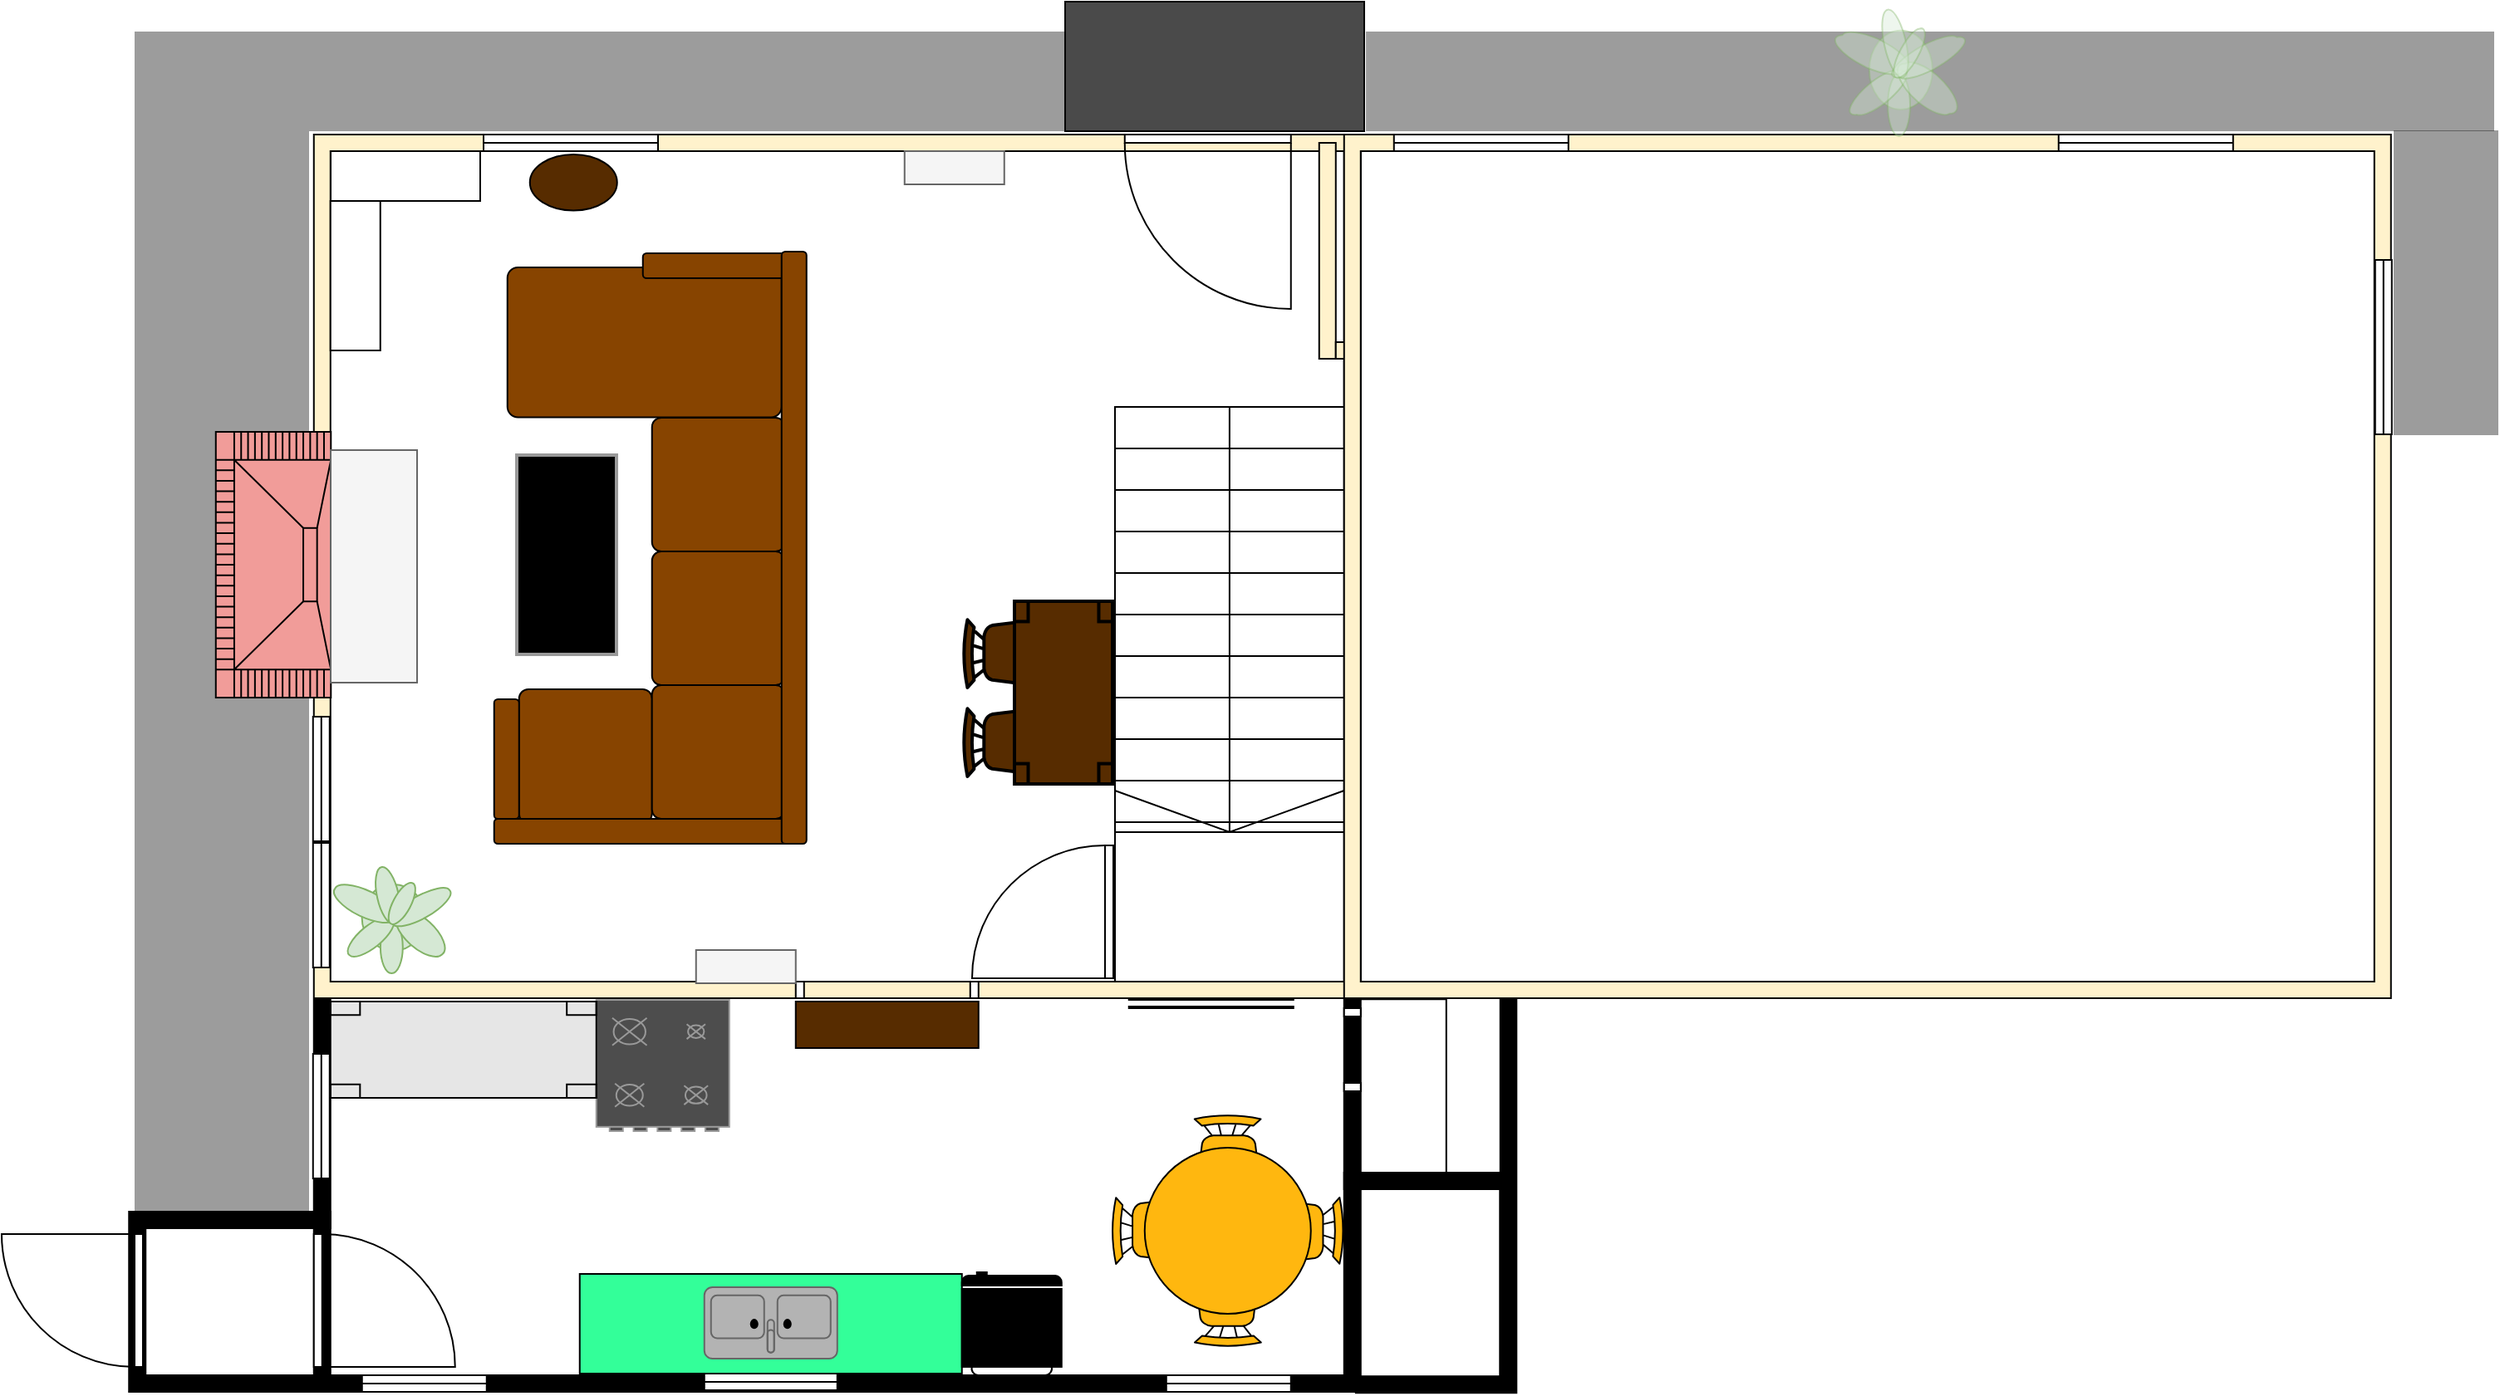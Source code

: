 <mxfile version="13.7.9" type="github">
  <diagram name="Page-1" id="38b20595-45e3-9b7f-d5ca-b57f44c5b66d">
    <mxGraphModel dx="3587" dy="2120" grid="1" gridSize="10" guides="0" tooltips="1" connect="1" arrows="1" fold="1" page="1" pageScale="1" pageWidth="1100" pageHeight="850" background="#ffffff" math="0" shadow="0">
      <root>
        <mxCell id="0" />
        <mxCell id="1" parent="0" />
        <mxCell id="FIgywxml-i0kktG_qFRa-83" value="" style="rounded=0;whiteSpace=wrap;html=1;shadow=0;glass=0;sketch=0;strokeWidth=1;rotation=90;fillColor=#080808;opacity=40;strokeColor=none;" vertex="1" parent="1">
          <mxGeometry x="-182.5" y="350.5" width="650" height="105" as="geometry" />
        </mxCell>
        <mxCell id="FIgywxml-i0kktG_qFRa-50" value="" style="rounded=0;whiteSpace=wrap;html=1;fillColor=#33FF99;" vertex="1" parent="1">
          <mxGeometry x="357.88" y="766" width="230" height="60" as="geometry" />
        </mxCell>
        <mxCell id="FIgywxml-i0kktG_qFRa-7" value="" style="verticalLabelPosition=bottom;html=1;verticalAlign=top;align=center;shape=mxgraph.floorplan.room;fillColor=#FFF2CC;" vertex="1" parent="1">
          <mxGeometry x="197.88" y="80" width="630" height="520" as="geometry" />
        </mxCell>
        <mxCell id="FIgywxml-i0kktG_qFRa-9" value="" style="verticalLabelPosition=bottom;html=1;verticalAlign=top;align=center;shape=mxgraph.floorplan.wallU;fillColor=#000000;rotation=-180;" vertex="1" parent="1">
          <mxGeometry x="197.88" y="601" width="630" height="236" as="geometry" />
        </mxCell>
        <mxCell id="FIgywxml-i0kktG_qFRa-10" value="" style="verticalLabelPosition=bottom;html=1;verticalAlign=top;align=center;shape=mxgraph.floorplan.stairs;direction=south;" vertex="1" parent="1">
          <mxGeometry x="680" y="244" width="137.88" height="256" as="geometry" />
        </mxCell>
        <mxCell id="FIgywxml-i0kktG_qFRa-11" value="" style="verticalLabelPosition=bottom;html=1;verticalAlign=top;align=center;shape=mxgraph.floorplan.sink_double;rotation=-180;strokeColor=#666666;fontColor=#333333;fillColor=#B3B3B3;" vertex="1" parent="1">
          <mxGeometry x="432.88" y="774" width="80" height="43" as="geometry" />
        </mxCell>
        <mxCell id="FIgywxml-i0kktG_qFRa-14" value="" style="verticalLabelPosition=bottom;html=1;verticalAlign=top;align=center;shape=mxgraph.floorplan.range_1;fillColor=#4D4D4D;strokeColor=#999999;" vertex="1" parent="1">
          <mxGeometry x="367.88" y="601" width="80" height="79" as="geometry" />
        </mxCell>
        <mxCell id="FIgywxml-i0kktG_qFRa-16" value="" style="verticalLabelPosition=bottom;html=1;verticalAlign=top;align=center;shape=mxgraph.floorplan.table;fillColor=#E6E6E6;" vertex="1" parent="1">
          <mxGeometry x="207.88" y="602" width="160" height="58" as="geometry" />
        </mxCell>
        <mxCell id="FIgywxml-i0kktG_qFRa-17" value="" style="verticalLabelPosition=bottom;html=1;verticalAlign=top;align=center;shape=mxgraph.floorplan.plant;fillColor=#d5e8d4;strokeColor=#82b366;" vertex="1" parent="1">
          <mxGeometry x="212.88" y="517" width="60" height="68" as="geometry" />
        </mxCell>
        <mxCell id="FIgywxml-i0kktG_qFRa-18" value="" style="verticalLabelPosition=bottom;html=1;verticalAlign=top;align=center;shape=mxgraph.floorplan.fireplace;rotation=-90;fillColor=#F19C99;" vertex="1" parent="1">
          <mxGeometry x="93.51" y="304.38" width="160" height="69.25" as="geometry" />
        </mxCell>
        <mxCell id="FIgywxml-i0kktG_qFRa-19" value="" style="verticalLabelPosition=bottom;html=1;verticalAlign=top;align=center;shape=mxgraph.floorplan.chair;rotation=-90;strokeWidth=2;fillColor=#572C00;" vertex="1" parent="1">
          <mxGeometry x="594" y="366.5" width="41" height="52" as="geometry" />
        </mxCell>
        <mxCell id="FIgywxml-i0kktG_qFRa-20" value="" style="verticalLabelPosition=bottom;html=1;verticalAlign=top;align=center;shape=mxgraph.floorplan.chair;rotation=-90;strokeWidth=2;fillColor=#572C00;" vertex="1" parent="1">
          <mxGeometry x="594" y="420" width="41" height="52" as="geometry" />
        </mxCell>
        <mxCell id="FIgywxml-i0kktG_qFRa-21" value="" style="verticalLabelPosition=bottom;html=1;verticalAlign=top;align=center;shape=mxgraph.floorplan.table;rotation=90;strokeWidth=2;fillColor=#572C00;" vertex="1" parent="1">
          <mxGeometry x="594" y="386.5" width="110" height="59" as="geometry" />
        </mxCell>
        <mxCell id="FIgywxml-i0kktG_qFRa-23" value="" style="verticalLabelPosition=bottom;html=1;verticalAlign=top;align=center;shape=mxgraph.floorplan.doorRight;aspect=fixed;" vertex="1" parent="1">
          <mxGeometry x="685.88" y="80" width="100" height="106.26" as="geometry" />
        </mxCell>
        <mxCell id="FIgywxml-i0kktG_qFRa-24" value="" style="verticalLabelPosition=bottom;html=1;verticalAlign=top;align=center;shape=mxgraph.floorplan.wall;rotation=90;fillColor=#FFF2CC;" vertex="1" parent="1">
          <mxGeometry x="742.88" y="145" width="130" height="10" as="geometry" />
        </mxCell>
        <mxCell id="FIgywxml-i0kktG_qFRa-25" value="" style="verticalLabelPosition=bottom;html=1;verticalAlign=top;align=center;shape=mxgraph.floorplan.wall;fillColor=#FFF2CC;" vertex="1" parent="1">
          <mxGeometry x="812.88" y="205" width="10" height="10" as="geometry" />
        </mxCell>
        <mxCell id="FIgywxml-i0kktG_qFRa-26" value="" style="verticalLabelPosition=bottom;html=1;verticalAlign=top;align=center;shape=mxgraph.floorplan.wallU;fillColor=#000000;rotation=90;" vertex="1" parent="1">
          <mxGeometry x="749.75" y="665.74" width="247.02" height="96.75" as="geometry" />
        </mxCell>
        <mxCell id="FIgywxml-i0kktG_qFRa-27" value="" style="verticalLabelPosition=bottom;html=1;verticalAlign=top;align=center;shape=mxgraph.floorplan.wallU;fillColor=#000000;rotation=-90;" vertex="1" parent="1">
          <mxGeometry x="93" y="722.13" width="108.5" height="121.25" as="geometry" />
        </mxCell>
        <mxCell id="FIgywxml-i0kktG_qFRa-28" value="" style="verticalLabelPosition=bottom;html=1;verticalAlign=top;align=center;shape=mxgraph.floorplan.window;rotation=-180;" vertex="1" parent="1">
          <mxGeometry x="226.88" y="827" width="75" height="10" as="geometry" />
        </mxCell>
        <mxCell id="FIgywxml-i0kktG_qFRa-29" value="" style="verticalLabelPosition=bottom;html=1;verticalAlign=top;align=center;shape=mxgraph.floorplan.window;rotation=-180;" vertex="1" parent="1">
          <mxGeometry x="710.88" y="827" width="75" height="10" as="geometry" />
        </mxCell>
        <mxCell id="FIgywxml-i0kktG_qFRa-30" value="" style="verticalLabelPosition=bottom;html=1;verticalAlign=top;align=center;shape=mxgraph.floorplan.window;rotation=-90;" vertex="1" parent="1">
          <mxGeometry x="164.88" y="666" width="75" height="10" as="geometry" />
        </mxCell>
        <mxCell id="FIgywxml-i0kktG_qFRa-31" value="" style="verticalLabelPosition=bottom;html=1;verticalAlign=top;align=center;shape=mxgraph.floorplan.window;rotation=-90;" vertex="1" parent="1">
          <mxGeometry x="164.88" y="463" width="75" height="10" as="geometry" />
        </mxCell>
        <mxCell id="FIgywxml-i0kktG_qFRa-32" value="" style="verticalLabelPosition=bottom;html=1;verticalAlign=top;align=center;shape=mxgraph.floorplan.window;rotation=-90;" vertex="1" parent="1">
          <mxGeometry x="164.88" y="539" width="75" height="10" as="geometry" />
        </mxCell>
        <mxCell id="FIgywxml-i0kktG_qFRa-33" value="" style="verticalLabelPosition=bottom;html=1;verticalAlign=top;align=center;shape=mxgraph.floorplan.window;rotation=0;" vertex="1" parent="1">
          <mxGeometry x="300" y="80" width="105" height="10" as="geometry" />
        </mxCell>
        <mxCell id="FIgywxml-i0kktG_qFRa-34" value="" style="verticalLabelPosition=bottom;html=1;verticalAlign=top;align=center;shape=mxgraph.floorplan.refrigerator;direction=west;fillColor=#000000;" vertex="1" parent="1">
          <mxGeometry x="587.88" y="765" width="60" height="62" as="geometry" />
        </mxCell>
        <mxCell id="FIgywxml-i0kktG_qFRa-35" value="" style="verticalLabelPosition=bottom;html=1;verticalAlign=top;align=center;shape=mxgraph.floorplan.opening;rotation=90;" vertex="1" parent="1">
          <mxGeometry x="797.88" y="626" width="50" height="10" as="geometry" />
        </mxCell>
        <mxCell id="FIgywxml-i0kktG_qFRa-36" value="" style="verticalLabelPosition=bottom;html=1;verticalAlign=top;align=center;shape=mxgraph.floorplan.opening;" vertex="1" parent="1">
          <mxGeometry x="487.88" y="590" width="110" height="10" as="geometry" />
        </mxCell>
        <mxCell id="FIgywxml-i0kktG_qFRa-37" value="" style="verticalLabelPosition=bottom;html=1;verticalAlign=top;align=center;shape=mxgraph.floorplan.doorLeft;aspect=fixed;direction=north;" vertex="1" parent="1">
          <mxGeometry x="197.88" y="742" width="85" height="80" as="geometry" />
        </mxCell>
        <mxCell id="FIgywxml-i0kktG_qFRa-38" value="" style="verticalLabelPosition=bottom;html=1;verticalAlign=top;align=center;shape=mxgraph.floorplan.doorLeft;aspect=fixed;direction=south;" vertex="1" parent="1">
          <mxGeometry x="10" y="742" width="85" height="80" as="geometry" />
        </mxCell>
        <mxCell id="FIgywxml-i0kktG_qFRa-40" value="" style="rounded=0;whiteSpace=wrap;html=1;" vertex="1" parent="1">
          <mxGeometry x="680" y="500" width="137.88" height="90" as="geometry" />
        </mxCell>
        <mxCell id="FIgywxml-i0kktG_qFRa-42" value="" style="verticalLabelPosition=bottom;html=1;verticalAlign=top;align=center;shape=mxgraph.floorplan.doorRight;aspect=fixed;direction=south;" vertex="1" parent="1">
          <mxGeometry x="594" y="508" width="85" height="80" as="geometry" />
        </mxCell>
        <mxCell id="FIgywxml-i0kktG_qFRa-43" value="" style="verticalLabelPosition=bottom;html=1;verticalAlign=top;align=center;shape=mxgraph.floorplan.wall;fillColor=#000000;" vertex="1" parent="1">
          <mxGeometry x="817.88" y="705" width="100" height="10" as="geometry" />
        </mxCell>
        <mxCell id="FIgywxml-i0kktG_qFRa-44" value="" style="verticalLabelPosition=bottom;html=1;verticalAlign=top;align=center;shape=mxgraph.floorplan.room;fillColor=#FFF2CC;" vertex="1" parent="1">
          <mxGeometry x="817.88" y="80" width="630" height="520" as="geometry" />
        </mxCell>
        <mxCell id="FIgywxml-i0kktG_qFRa-45" value="" style="verticalLabelPosition=bottom;html=1;verticalAlign=top;align=center;shape=mxgraph.floorplan.window;rotation=0;" vertex="1" parent="1">
          <mxGeometry x="1247.88" y="80" width="105" height="10" as="geometry" />
        </mxCell>
        <mxCell id="FIgywxml-i0kktG_qFRa-46" value="" style="verticalLabelPosition=bottom;html=1;verticalAlign=top;align=center;shape=mxgraph.floorplan.window;rotation=0;" vertex="1" parent="1">
          <mxGeometry x="847.88" y="80" width="105" height="10" as="geometry" />
        </mxCell>
        <mxCell id="FIgywxml-i0kktG_qFRa-47" value="" style="verticalLabelPosition=bottom;html=1;verticalAlign=top;align=center;shape=mxgraph.floorplan.window;rotation=90;" vertex="1" parent="1">
          <mxGeometry x="1390.88" y="203" width="105" height="10" as="geometry" />
        </mxCell>
        <mxCell id="FIgywxml-i0kktG_qFRa-48" value="" style="rounded=0;whiteSpace=wrap;html=1;fillColor=#572C00;" vertex="1" parent="1">
          <mxGeometry x="487.88" y="602" width="110" height="28" as="geometry" />
        </mxCell>
        <mxCell id="FIgywxml-i0kktG_qFRa-49" value="" style="rounded=0;whiteSpace=wrap;html=1;rotation=90;" vertex="1" parent="1">
          <mxGeometry x="843.13" y="636.25" width="105" height="32.5" as="geometry" />
        </mxCell>
        <mxCell id="FIgywxml-i0kktG_qFRa-51" value="" style="ellipse;whiteSpace=wrap;html=1;fillColor=#572C00;" vertex="1" parent="1">
          <mxGeometry x="327.88" y="92" width="52.5" height="33.74" as="geometry" />
        </mxCell>
        <mxCell id="FIgywxml-i0kktG_qFRa-52" value="" style="rounded=0;whiteSpace=wrap;html=1;" vertex="1" parent="1">
          <mxGeometry x="208" y="90.0" width="90" height="30" as="geometry" />
        </mxCell>
        <mxCell id="FIgywxml-i0kktG_qFRa-53" value="" style="rounded=0;whiteSpace=wrap;html=1;rotation=90;" vertex="1" parent="1">
          <mxGeometry x="177.88" y="150" width="90" height="30" as="geometry" />
        </mxCell>
        <mxCell id="FIgywxml-i0kktG_qFRa-54" value="" style="rounded=0;whiteSpace=wrap;html=1;fillColor=#f5f5f5;strokeColor=#666666;fontColor=#333333;" vertex="1" parent="1">
          <mxGeometry x="553.38" y="90" width="60" height="20" as="geometry" />
        </mxCell>
        <mxCell id="FIgywxml-i0kktG_qFRa-55" value="" style="rounded=0;whiteSpace=wrap;html=1;fillColor=#f5f5f5;strokeColor=#666666;fontColor=#333333;" vertex="1" parent="1">
          <mxGeometry x="427.88" y="571" width="60" height="20" as="geometry" />
        </mxCell>
        <mxCell id="FIgywxml-i0kktG_qFRa-56" value="" style="verticalLabelPosition=bottom;html=1;verticalAlign=top;align=center;shape=mxgraph.floorplan.window;rotation=-180;" vertex="1" parent="1">
          <mxGeometry x="432.88" y="826" width="80" height="10" as="geometry" />
        </mxCell>
        <mxCell id="FIgywxml-i0kktG_qFRa-57" value="" style="rounded=0;whiteSpace=wrap;html=1;strokeColor=#999999;strokeWidth=2;fillColor=#000000;rotation=90;" vertex="1" parent="1">
          <mxGeometry x="290" y="303" width="120" height="60" as="geometry" />
        </mxCell>
        <mxCell id="FIgywxml-i0kktG_qFRa-58" value="" style="rounded=1;whiteSpace=wrap;html=1;strokeWidth=1;fillColor=#874400;glass=0;shadow=0;sketch=0;arcSize=7;" vertex="1" parent="1">
          <mxGeometry x="401.37" y="250.5" width="80" height="80.5" as="geometry" />
        </mxCell>
        <mxCell id="FIgywxml-i0kktG_qFRa-61" value="" style="rounded=1;whiteSpace=wrap;html=1;strokeWidth=1;fillColor=#874400;glass=0;shadow=0;sketch=0;arcSize=7;" vertex="1" parent="1">
          <mxGeometry x="401.37" y="331" width="80" height="80.5" as="geometry" />
        </mxCell>
        <mxCell id="FIgywxml-i0kktG_qFRa-62" value="" style="rounded=1;whiteSpace=wrap;html=1;strokeWidth=1;fillColor=#874400;glass=0;shadow=0;sketch=0;arcSize=7;" vertex="1" parent="1">
          <mxGeometry x="321.37" y="414" width="80" height="80.5" as="geometry" />
        </mxCell>
        <mxCell id="FIgywxml-i0kktG_qFRa-63" value="" style="rounded=1;whiteSpace=wrap;html=1;strokeWidth=1;fillColor=#874400;glass=0;shadow=0;sketch=0;arcSize=7;" vertex="1" parent="1">
          <mxGeometry x="401.37" y="411.5" width="80" height="80.5" as="geometry" />
        </mxCell>
        <mxCell id="FIgywxml-i0kktG_qFRa-64" value="" style="rounded=1;whiteSpace=wrap;html=1;strokeWidth=1;fillColor=#874400;glass=0;shadow=0;sketch=0;arcSize=7;" vertex="1" parent="1">
          <mxGeometry x="314.37" y="160" width="165" height="90.25" as="geometry" />
        </mxCell>
        <mxCell id="FIgywxml-i0kktG_qFRa-66" value="" style="rounded=1;whiteSpace=wrap;html=1;strokeWidth=1;fillColor=#874400;rotation=90;" vertex="1" parent="1">
          <mxGeometry x="431.75" y="115.62" width="15" height="86.75" as="geometry" />
        </mxCell>
        <mxCell id="FIgywxml-i0kktG_qFRa-67" value="" style="rounded=1;whiteSpace=wrap;html=1;strokeWidth=1;fillColor=#874400;rotation=-90;" vertex="1" parent="1">
          <mxGeometry x="387.37" y="411" width="15" height="177" as="geometry" />
        </mxCell>
        <mxCell id="FIgywxml-i0kktG_qFRa-68" value="" style="rounded=1;whiteSpace=wrap;html=1;strokeWidth=1;fillColor=#874400;rotation=0;" vertex="1" parent="1">
          <mxGeometry x="306.37" y="420" width="15" height="72" as="geometry" />
        </mxCell>
        <mxCell id="FIgywxml-i0kktG_qFRa-65" value="" style="rounded=1;whiteSpace=wrap;html=1;strokeWidth=1;fillColor=#874400;" vertex="1" parent="1">
          <mxGeometry x="479.37" y="150.5" width="15" height="356.5" as="geometry" />
        </mxCell>
        <mxCell id="FIgywxml-i0kktG_qFRa-70" value="" style="verticalLabelPosition=bottom;html=1;verticalAlign=top;align=center;shape=mxgraph.floorplan.chair;shadow=0;rounded=1;glass=0;sketch=0;strokeColor=#000000;strokeWidth=1;fillColor=#FFB70F;" vertex="1" parent="1">
          <mxGeometry x="727.88" y="670" width="40" height="52" as="geometry" />
        </mxCell>
        <mxCell id="FIgywxml-i0kktG_qFRa-71" value="" style="verticalLabelPosition=bottom;html=1;verticalAlign=top;align=center;shape=mxgraph.floorplan.chair;shadow=0;direction=west;rounded=1;glass=0;sketch=0;strokeColor=#000000;strokeWidth=1;fillColor=#FFB70F;" vertex="1" parent="1">
          <mxGeometry x="727.88" y="758" width="40" height="52" as="geometry" />
        </mxCell>
        <mxCell id="FIgywxml-i0kktG_qFRa-72" value="" style="verticalLabelPosition=bottom;html=1;verticalAlign=top;align=center;shape=mxgraph.floorplan.chair;shadow=0;direction=north;rounded=1;glass=0;sketch=0;strokeColor=#000000;strokeWidth=1;fillColor=#FFB70F;" vertex="1" parent="1">
          <mxGeometry x="677.88" y="720" width="52" height="40" as="geometry" />
        </mxCell>
        <mxCell id="FIgywxml-i0kktG_qFRa-73" value="" style="verticalLabelPosition=bottom;html=1;verticalAlign=top;align=center;shape=mxgraph.floorplan.chair;shadow=0;direction=south;rounded=1;glass=0;sketch=0;strokeColor=#000000;strokeWidth=1;fillColor=#FFB70F;" vertex="1" parent="1">
          <mxGeometry x="765.88" y="720" width="52" height="40" as="geometry" />
        </mxCell>
        <mxCell id="FIgywxml-i0kktG_qFRa-74" value="" style="shape=ellipse;shadow=0;rounded=1;glass=0;sketch=0;strokeColor=#000000;strokeWidth=1;fillColor=#FFB70F;" vertex="1" parent="1">
          <mxGeometry x="697.88" y="690" width="100" height="100" as="geometry" />
        </mxCell>
        <mxCell id="FIgywxml-i0kktG_qFRa-77" value="" style="shape=link;html=1;strokeWidth=2;" edge="1" parent="1">
          <mxGeometry width="100" relative="1" as="geometry">
            <mxPoint x="687.88" y="603" as="sourcePoint" />
            <mxPoint x="787.88" y="603" as="targetPoint" />
          </mxGeometry>
        </mxCell>
        <mxCell id="FIgywxml-i0kktG_qFRa-78" value="" style="rounded=0;whiteSpace=wrap;html=1;shadow=0;glass=0;sketch=0;strokeColor=#000000;strokeWidth=1;fillColor=#4A4A4A;" vertex="1" parent="1">
          <mxGeometry x="650" width="180" height="78" as="geometry" />
        </mxCell>
        <mxCell id="FIgywxml-i0kktG_qFRa-80" value="" style="rounded=0;whiteSpace=wrap;html=1;shadow=0;glass=0;sketch=0;strokeColor=#666666;strokeWidth=1;fillColor=#f5f5f5;fontColor=#333333;" vertex="1" parent="1">
          <mxGeometry x="208" y="270" width="52" height="140" as="geometry" />
        </mxCell>
        <mxCell id="FIgywxml-i0kktG_qFRa-82" value="" style="rounded=0;whiteSpace=wrap;html=1;shadow=0;glass=0;sketch=0;strokeWidth=1;fillColor=#080808;opacity=40;strokeColor=none;" vertex="1" parent="1">
          <mxGeometry x="90" y="18" width="560" height="60" as="geometry" />
        </mxCell>
        <mxCell id="FIgywxml-i0kktG_qFRa-88" value="" style="shape=image;html=1;verticalAlign=top;verticalLabelPosition=bottom;labelBackgroundColor=#ffffff;imageAspect=0;aspect=fixed;image=https://cdn3.iconfinder.com/data/icons/spring-23/32/tulip-flower-spring-blossom-ecology-nature-floral-128.png;rounded=1;shadow=0;glass=0;sketch=0;strokeColor=#000000;strokeWidth=1;fillColor=#080808;gradientColor=none;opacity=40;" vertex="1" parent="1">
          <mxGeometry x="160" y="30" width="38" height="38" as="geometry" />
        </mxCell>
        <mxCell id="FIgywxml-i0kktG_qFRa-89" value="" style="shape=image;html=1;verticalAlign=top;verticalLabelPosition=bottom;labelBackgroundColor=#ffffff;imageAspect=0;aspect=fixed;image=https://cdn3.iconfinder.com/data/icons/spring-23/32/tulip-flower-spring-blossom-ecology-nature-floral-128.png;rounded=1;shadow=0;glass=0;sketch=0;strokeColor=#000000;strokeWidth=1;fillColor=#080808;gradientColor=none;opacity=40;" vertex="1" parent="1">
          <mxGeometry x="209" y="30" width="38" height="38" as="geometry" />
        </mxCell>
        <mxCell id="FIgywxml-i0kktG_qFRa-90" value="" style="shape=image;html=1;verticalAlign=top;verticalLabelPosition=bottom;labelBackgroundColor=#ffffff;imageAspect=0;aspect=fixed;image=https://cdn3.iconfinder.com/data/icons/spring-23/32/tulip-flower-spring-blossom-ecology-nature-floral-128.png;rounded=1;shadow=0;glass=0;sketch=0;strokeColor=#000000;strokeWidth=1;fillColor=#080808;gradientColor=none;opacity=40;" vertex="1" parent="1">
          <mxGeometry x="259" y="30" width="38" height="38" as="geometry" />
        </mxCell>
        <mxCell id="FIgywxml-i0kktG_qFRa-91" value="" style="shape=image;html=1;verticalAlign=top;verticalLabelPosition=bottom;labelBackgroundColor=#ffffff;imageAspect=0;aspect=fixed;image=https://cdn3.iconfinder.com/data/icons/spring-23/32/tulip-flower-spring-blossom-ecology-nature-floral-128.png;rounded=1;shadow=0;glass=0;sketch=0;strokeColor=#000000;strokeWidth=1;fillColor=#080808;gradientColor=none;opacity=40;" vertex="1" parent="1">
          <mxGeometry x="308" y="30" width="38" height="38" as="geometry" />
        </mxCell>
        <mxCell id="FIgywxml-i0kktG_qFRa-92" value="" style="shape=image;html=1;verticalAlign=top;verticalLabelPosition=bottom;labelBackgroundColor=#ffffff;imageAspect=0;aspect=fixed;image=https://cdn3.iconfinder.com/data/icons/spring-23/32/tulip-flower-spring-blossom-ecology-nature-floral-128.png;rounded=1;shadow=0;glass=0;sketch=0;strokeColor=#000000;strokeWidth=1;fillColor=#080808;gradientColor=none;opacity=40;" vertex="1" parent="1">
          <mxGeometry x="457" y="30" width="38" height="38" as="geometry" />
        </mxCell>
        <mxCell id="FIgywxml-i0kktG_qFRa-93" value="" style="shape=image;html=1;verticalAlign=top;verticalLabelPosition=bottom;labelBackgroundColor=#ffffff;imageAspect=0;aspect=fixed;image=https://cdn3.iconfinder.com/data/icons/spring-23/32/tulip-flower-spring-blossom-ecology-nature-floral-128.png;rounded=1;shadow=0;glass=0;sketch=0;strokeColor=#000000;strokeWidth=1;fillColor=#080808;gradientColor=none;opacity=40;" vertex="1" parent="1">
          <mxGeometry x="506" y="30" width="38" height="38" as="geometry" />
        </mxCell>
        <mxCell id="FIgywxml-i0kktG_qFRa-94" value="" style="shape=image;html=1;verticalAlign=top;verticalLabelPosition=bottom;labelBackgroundColor=#ffffff;imageAspect=0;aspect=fixed;image=https://cdn3.iconfinder.com/data/icons/spring-23/32/tulip-flower-spring-blossom-ecology-nature-floral-128.png;rounded=1;shadow=0;glass=0;sketch=0;strokeColor=#000000;strokeWidth=1;fillColor=#080808;gradientColor=none;opacity=40;" vertex="1" parent="1">
          <mxGeometry x="556" y="30" width="38" height="38" as="geometry" />
        </mxCell>
        <mxCell id="FIgywxml-i0kktG_qFRa-95" value="" style="shape=image;html=1;verticalAlign=top;verticalLabelPosition=bottom;labelBackgroundColor=#ffffff;imageAspect=0;aspect=fixed;image=https://cdn3.iconfinder.com/data/icons/spring-23/32/tulip-flower-spring-blossom-ecology-nature-floral-128.png;rounded=1;shadow=0;glass=0;sketch=0;strokeColor=#000000;strokeWidth=1;fillColor=#080808;gradientColor=none;opacity=40;" vertex="1" parent="1">
          <mxGeometry x="605" y="30" width="38" height="38" as="geometry" />
        </mxCell>
        <mxCell id="FIgywxml-i0kktG_qFRa-96" value="" style="shape=image;html=1;verticalAlign=top;verticalLabelPosition=bottom;labelBackgroundColor=#ffffff;imageAspect=0;aspect=fixed;image=https://cdn3.iconfinder.com/data/icons/spring-23/32/tulip-flower-spring-blossom-ecology-nature-floral-128.png;rounded=1;shadow=0;glass=0;sketch=0;strokeColor=#000000;strokeWidth=1;fillColor=#080808;gradientColor=none;opacity=40;" vertex="1" parent="1">
          <mxGeometry x="407" y="30" width="38" height="38" as="geometry" />
        </mxCell>
        <mxCell id="FIgywxml-i0kktG_qFRa-97" value="" style="shape=image;html=1;verticalAlign=top;verticalLabelPosition=bottom;labelBackgroundColor=#ffffff;imageAspect=0;aspect=fixed;image=https://cdn3.iconfinder.com/data/icons/spring-23/32/tulip-flower-spring-blossom-ecology-nature-floral-128.png;rounded=1;shadow=0;glass=0;sketch=0;strokeColor=#000000;strokeWidth=1;fillColor=#080808;gradientColor=none;opacity=40;" vertex="1" parent="1">
          <mxGeometry x="358" y="30" width="38" height="38" as="geometry" />
        </mxCell>
        <mxCell id="FIgywxml-i0kktG_qFRa-98" value="" style="shape=image;html=1;verticalAlign=top;verticalLabelPosition=bottom;labelBackgroundColor=#ffffff;imageAspect=0;aspect=fixed;image=https://cdn3.iconfinder.com/data/icons/spring-2-1/30/Rose-128.png;rounded=1;shadow=0;glass=0;sketch=0;strokeColor=#000000;strokeWidth=1;fillColor=#080808;gradientColor=none;opacity=40;" vertex="1" parent="1">
          <mxGeometry x="120" y="420" width="48" height="48" as="geometry" />
        </mxCell>
        <mxCell id="FIgywxml-i0kktG_qFRa-99" value="" style="shape=image;html=1;verticalAlign=top;verticalLabelPosition=bottom;labelBackgroundColor=#ffffff;imageAspect=0;aspect=fixed;image=https://cdn3.iconfinder.com/data/icons/spring-2-1/30/Rose-128.png;rounded=1;shadow=0;glass=0;sketch=0;strokeColor=#000000;strokeWidth=1;fillColor=#080808;gradientColor=none;rotation=-30;opacity=40;" vertex="1" parent="1">
          <mxGeometry x="90" y="430" width="48" height="48" as="geometry" />
        </mxCell>
        <mxCell id="FIgywxml-i0kktG_qFRa-100" value="" style="shape=image;html=1;verticalAlign=top;verticalLabelPosition=bottom;labelBackgroundColor=#ffffff;imageAspect=0;aspect=fixed;image=https://cdn3.iconfinder.com/data/icons/spring-2-1/30/Rose-128.png;rounded=1;shadow=0;glass=0;sketch=0;strokeColor=#000000;strokeWidth=1;fillColor=#080808;gradientColor=none;rotation=15;opacity=40;" vertex="1" parent="1">
          <mxGeometry x="150" y="420" width="48" height="48" as="geometry" />
        </mxCell>
        <mxCell id="FIgywxml-i0kktG_qFRa-101" value="" style="rounded=0;whiteSpace=wrap;html=1;shadow=0;glass=0;sketch=0;strokeWidth=1;fillColor=#080808;opacity=40;strokeColor=none;" vertex="1" parent="1">
          <mxGeometry x="831" y="18" width="679" height="60" as="geometry" />
        </mxCell>
        <mxCell id="FIgywxml-i0kktG_qFRa-102" value="" style="verticalLabelPosition=bottom;html=1;verticalAlign=top;align=center;shape=mxgraph.floorplan.plant;rounded=1;shadow=0;glass=0;sketch=0;strokeColor=#82b366;strokeWidth=1;fillColor=#d5e8d4;opacity=40;" vertex="1" parent="1">
          <mxGeometry x="1120" width="60" height="81" as="geometry" />
        </mxCell>
        <mxCell id="FIgywxml-i0kktG_qFRa-103" value="" style="shape=image;html=1;verticalAlign=top;verticalLabelPosition=bottom;labelBackgroundColor=#ffffff;imageAspect=0;aspect=fixed;image=https://cdn3.iconfinder.com/data/icons/spring-23/32/tulip-flower-spring-blossom-ecology-nature-floral-128.png;rounded=1;shadow=0;glass=0;sketch=0;strokeColor=#000000;strokeWidth=1;fillColor=#080808;gradientColor=none;opacity=40;" vertex="1" parent="1">
          <mxGeometry x="890" y="30" width="38" height="38" as="geometry" />
        </mxCell>
        <mxCell id="FIgywxml-i0kktG_qFRa-104" value="" style="shape=image;html=1;verticalAlign=top;verticalLabelPosition=bottom;labelBackgroundColor=#ffffff;imageAspect=0;aspect=fixed;image=https://cdn3.iconfinder.com/data/icons/spring-23/32/tulip-flower-spring-blossom-ecology-nature-floral-128.png;rounded=1;shadow=0;glass=0;sketch=0;strokeColor=#000000;strokeWidth=1;fillColor=#080808;gradientColor=none;opacity=40;" vertex="1" parent="1">
          <mxGeometry x="939" y="30" width="38" height="38" as="geometry" />
        </mxCell>
        <mxCell id="FIgywxml-i0kktG_qFRa-105" value="" style="shape=image;html=1;verticalAlign=top;verticalLabelPosition=bottom;labelBackgroundColor=#ffffff;imageAspect=0;aspect=fixed;image=https://cdn3.iconfinder.com/data/icons/spring-23/32/tulip-flower-spring-blossom-ecology-nature-floral-128.png;rounded=1;shadow=0;glass=0;sketch=0;strokeColor=#000000;strokeWidth=1;fillColor=#080808;gradientColor=none;opacity=40;" vertex="1" parent="1">
          <mxGeometry x="989" y="30" width="38" height="38" as="geometry" />
        </mxCell>
        <mxCell id="FIgywxml-i0kktG_qFRa-106" value="" style="shape=image;html=1;verticalAlign=top;verticalLabelPosition=bottom;labelBackgroundColor=#ffffff;imageAspect=0;aspect=fixed;image=https://cdn3.iconfinder.com/data/icons/spring-23/32/tulip-flower-spring-blossom-ecology-nature-floral-128.png;rounded=1;shadow=0;glass=0;sketch=0;strokeColor=#000000;strokeWidth=1;fillColor=#080808;gradientColor=none;opacity=40;" vertex="1" parent="1">
          <mxGeometry x="840" y="30" width="38" height="38" as="geometry" />
        </mxCell>
        <mxCell id="FIgywxml-i0kktG_qFRa-107" value="" style="rounded=0;whiteSpace=wrap;html=1;shadow=0;glass=0;sketch=0;strokeWidth=1;fillColor=#080808;opacity=40;strokeColor=none;rotation=90;" vertex="1" parent="1">
          <mxGeometry x="1389.25" y="137.75" width="183.5" height="63" as="geometry" />
        </mxCell>
      </root>
    </mxGraphModel>
  </diagram>
</mxfile>
